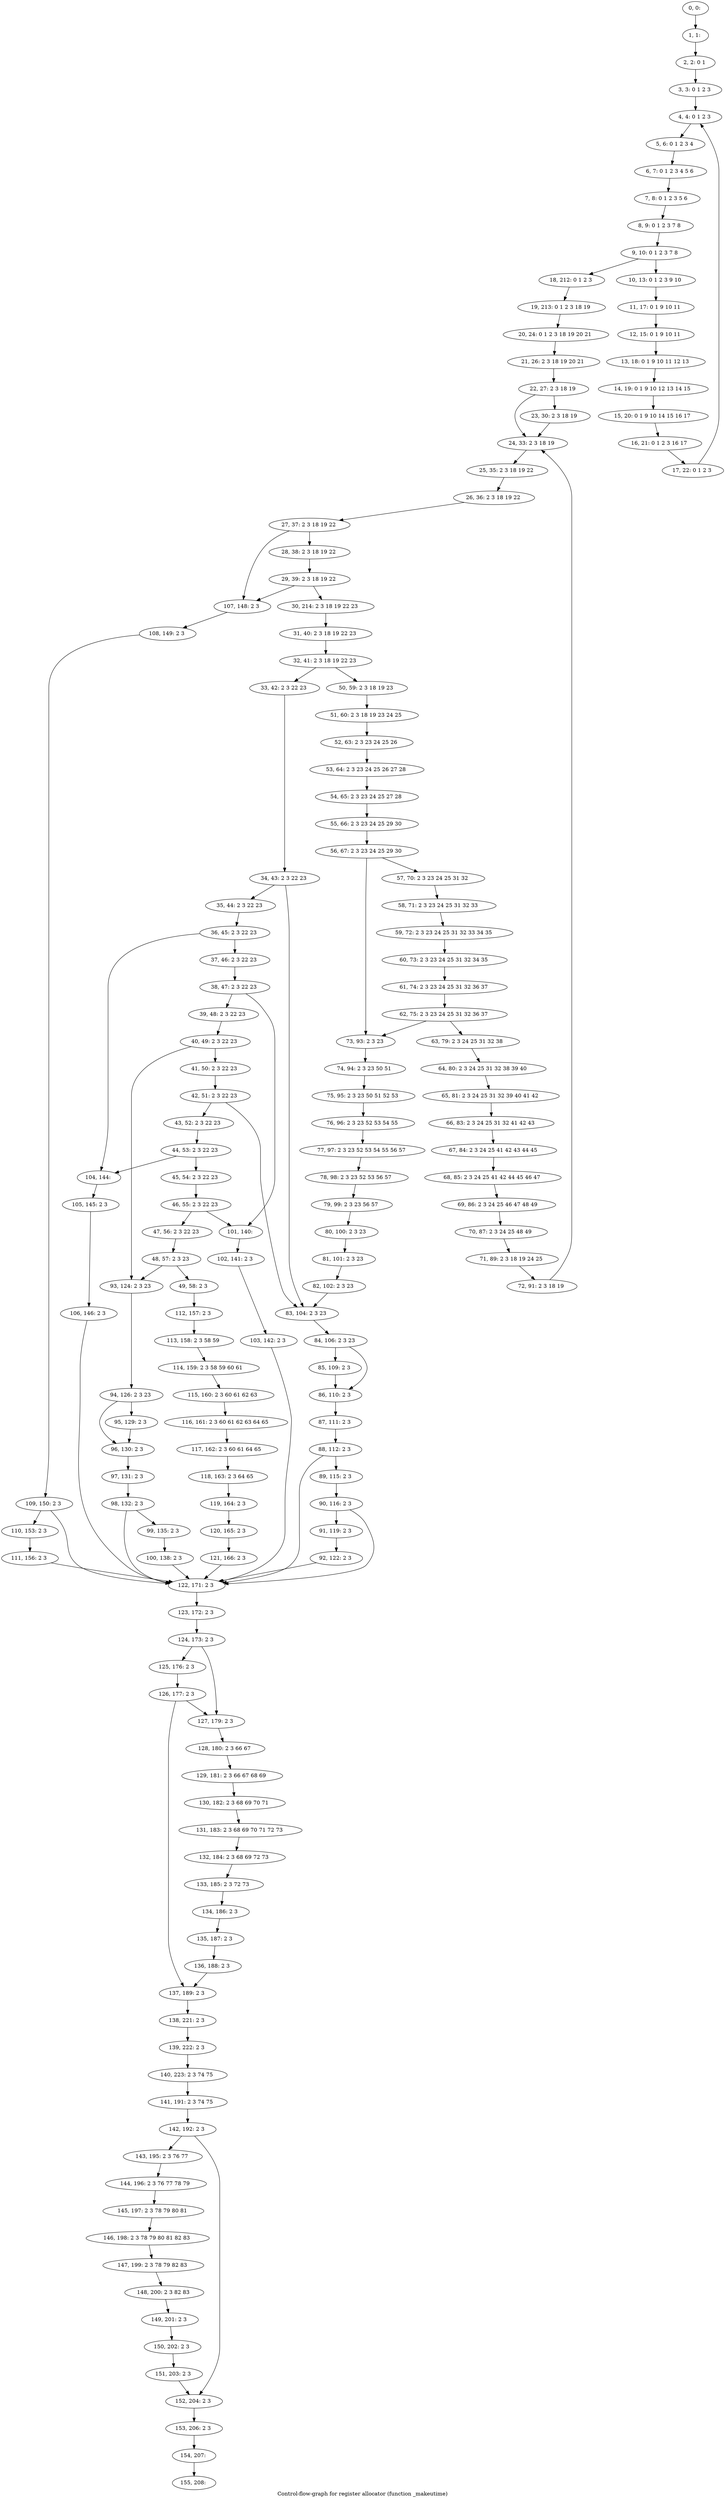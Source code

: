 digraph G {
graph [label="Control-flow-graph for register allocator (function _makeutime)"]
0[label="0, 0: "];
1[label="1, 1: "];
2[label="2, 2: 0 1 "];
3[label="3, 3: 0 1 2 3 "];
4[label="4, 4: 0 1 2 3 "];
5[label="5, 6: 0 1 2 3 4 "];
6[label="6, 7: 0 1 2 3 4 5 6 "];
7[label="7, 8: 0 1 2 3 5 6 "];
8[label="8, 9: 0 1 2 3 7 8 "];
9[label="9, 10: 0 1 2 3 7 8 "];
10[label="10, 13: 0 1 2 3 9 10 "];
11[label="11, 17: 0 1 9 10 11 "];
12[label="12, 15: 0 1 9 10 11 "];
13[label="13, 18: 0 1 9 10 11 12 13 "];
14[label="14, 19: 0 1 9 10 12 13 14 15 "];
15[label="15, 20: 0 1 9 10 14 15 16 17 "];
16[label="16, 21: 0 1 2 3 16 17 "];
17[label="17, 22: 0 1 2 3 "];
18[label="18, 212: 0 1 2 3 "];
19[label="19, 213: 0 1 2 3 18 19 "];
20[label="20, 24: 0 1 2 3 18 19 20 21 "];
21[label="21, 26: 2 3 18 19 20 21 "];
22[label="22, 27: 2 3 18 19 "];
23[label="23, 30: 2 3 18 19 "];
24[label="24, 33: 2 3 18 19 "];
25[label="25, 35: 2 3 18 19 22 "];
26[label="26, 36: 2 3 18 19 22 "];
27[label="27, 37: 2 3 18 19 22 "];
28[label="28, 38: 2 3 18 19 22 "];
29[label="29, 39: 2 3 18 19 22 "];
30[label="30, 214: 2 3 18 19 22 23 "];
31[label="31, 40: 2 3 18 19 22 23 "];
32[label="32, 41: 2 3 18 19 22 23 "];
33[label="33, 42: 2 3 22 23 "];
34[label="34, 43: 2 3 22 23 "];
35[label="35, 44: 2 3 22 23 "];
36[label="36, 45: 2 3 22 23 "];
37[label="37, 46: 2 3 22 23 "];
38[label="38, 47: 2 3 22 23 "];
39[label="39, 48: 2 3 22 23 "];
40[label="40, 49: 2 3 22 23 "];
41[label="41, 50: 2 3 22 23 "];
42[label="42, 51: 2 3 22 23 "];
43[label="43, 52: 2 3 22 23 "];
44[label="44, 53: 2 3 22 23 "];
45[label="45, 54: 2 3 22 23 "];
46[label="46, 55: 2 3 22 23 "];
47[label="47, 56: 2 3 22 23 "];
48[label="48, 57: 2 3 23 "];
49[label="49, 58: 2 3 "];
50[label="50, 59: 2 3 18 19 23 "];
51[label="51, 60: 2 3 18 19 23 24 25 "];
52[label="52, 63: 2 3 23 24 25 26 "];
53[label="53, 64: 2 3 23 24 25 26 27 28 "];
54[label="54, 65: 2 3 23 24 25 27 28 "];
55[label="55, 66: 2 3 23 24 25 29 30 "];
56[label="56, 67: 2 3 23 24 25 29 30 "];
57[label="57, 70: 2 3 23 24 25 31 32 "];
58[label="58, 71: 2 3 23 24 25 31 32 33 "];
59[label="59, 72: 2 3 23 24 25 31 32 33 34 35 "];
60[label="60, 73: 2 3 23 24 25 31 32 34 35 "];
61[label="61, 74: 2 3 23 24 25 31 32 36 37 "];
62[label="62, 75: 2 3 23 24 25 31 32 36 37 "];
63[label="63, 79: 2 3 24 25 31 32 38 "];
64[label="64, 80: 2 3 24 25 31 32 38 39 40 "];
65[label="65, 81: 2 3 24 25 31 32 39 40 41 42 "];
66[label="66, 83: 2 3 24 25 31 32 41 42 43 "];
67[label="67, 84: 2 3 24 25 41 42 43 44 45 "];
68[label="68, 85: 2 3 24 25 41 42 44 45 46 47 "];
69[label="69, 86: 2 3 24 25 46 47 48 49 "];
70[label="70, 87: 2 3 24 25 48 49 "];
71[label="71, 89: 2 3 18 19 24 25 "];
72[label="72, 91: 2 3 18 19 "];
73[label="73, 93: 2 3 23 "];
74[label="74, 94: 2 3 23 50 51 "];
75[label="75, 95: 2 3 23 50 51 52 53 "];
76[label="76, 96: 2 3 23 52 53 54 55 "];
77[label="77, 97: 2 3 23 52 53 54 55 56 57 "];
78[label="78, 98: 2 3 23 52 53 56 57 "];
79[label="79, 99: 2 3 23 56 57 "];
80[label="80, 100: 2 3 23 "];
81[label="81, 101: 2 3 23 "];
82[label="82, 102: 2 3 23 "];
83[label="83, 104: 2 3 23 "];
84[label="84, 106: 2 3 23 "];
85[label="85, 109: 2 3 "];
86[label="86, 110: 2 3 "];
87[label="87, 111: 2 3 "];
88[label="88, 112: 2 3 "];
89[label="89, 115: 2 3 "];
90[label="90, 116: 2 3 "];
91[label="91, 119: 2 3 "];
92[label="92, 122: 2 3 "];
93[label="93, 124: 2 3 23 "];
94[label="94, 126: 2 3 23 "];
95[label="95, 129: 2 3 "];
96[label="96, 130: 2 3 "];
97[label="97, 131: 2 3 "];
98[label="98, 132: 2 3 "];
99[label="99, 135: 2 3 "];
100[label="100, 138: 2 3 "];
101[label="101, 140: "];
102[label="102, 141: 2 3 "];
103[label="103, 142: 2 3 "];
104[label="104, 144: "];
105[label="105, 145: 2 3 "];
106[label="106, 146: 2 3 "];
107[label="107, 148: 2 3 "];
108[label="108, 149: 2 3 "];
109[label="109, 150: 2 3 "];
110[label="110, 153: 2 3 "];
111[label="111, 156: 2 3 "];
112[label="112, 157: 2 3 "];
113[label="113, 158: 2 3 58 59 "];
114[label="114, 159: 2 3 58 59 60 61 "];
115[label="115, 160: 2 3 60 61 62 63 "];
116[label="116, 161: 2 3 60 61 62 63 64 65 "];
117[label="117, 162: 2 3 60 61 64 65 "];
118[label="118, 163: 2 3 64 65 "];
119[label="119, 164: 2 3 "];
120[label="120, 165: 2 3 "];
121[label="121, 166: 2 3 "];
122[label="122, 171: 2 3 "];
123[label="123, 172: 2 3 "];
124[label="124, 173: 2 3 "];
125[label="125, 176: 2 3 "];
126[label="126, 177: 2 3 "];
127[label="127, 179: 2 3 "];
128[label="128, 180: 2 3 66 67 "];
129[label="129, 181: 2 3 66 67 68 69 "];
130[label="130, 182: 2 3 68 69 70 71 "];
131[label="131, 183: 2 3 68 69 70 71 72 73 "];
132[label="132, 184: 2 3 68 69 72 73 "];
133[label="133, 185: 2 3 72 73 "];
134[label="134, 186: 2 3 "];
135[label="135, 187: 2 3 "];
136[label="136, 188: 2 3 "];
137[label="137, 189: 2 3 "];
138[label="138, 221: 2 3 "];
139[label="139, 222: 2 3 "];
140[label="140, 223: 2 3 74 75 "];
141[label="141, 191: 2 3 74 75 "];
142[label="142, 192: 2 3 "];
143[label="143, 195: 2 3 76 77 "];
144[label="144, 196: 2 3 76 77 78 79 "];
145[label="145, 197: 2 3 78 79 80 81 "];
146[label="146, 198: 2 3 78 79 80 81 82 83 "];
147[label="147, 199: 2 3 78 79 82 83 "];
148[label="148, 200: 2 3 82 83 "];
149[label="149, 201: 2 3 "];
150[label="150, 202: 2 3 "];
151[label="151, 203: 2 3 "];
152[label="152, 204: 2 3 "];
153[label="153, 206: 2 3 "];
154[label="154, 207: "];
155[label="155, 208: "];
0->1 ;
1->2 ;
2->3 ;
3->4 ;
4->5 ;
5->6 ;
6->7 ;
7->8 ;
8->9 ;
9->10 ;
9->18 ;
10->11 ;
11->12 ;
12->13 ;
13->14 ;
14->15 ;
15->16 ;
16->17 ;
17->4 ;
18->19 ;
19->20 ;
20->21 ;
21->22 ;
22->23 ;
22->24 ;
23->24 ;
24->25 ;
25->26 ;
26->27 ;
27->28 ;
27->107 ;
28->29 ;
29->30 ;
29->107 ;
30->31 ;
31->32 ;
32->33 ;
32->50 ;
33->34 ;
34->35 ;
34->83 ;
35->36 ;
36->37 ;
36->104 ;
37->38 ;
38->39 ;
38->101 ;
39->40 ;
40->41 ;
40->93 ;
41->42 ;
42->43 ;
42->83 ;
43->44 ;
44->45 ;
44->104 ;
45->46 ;
46->47 ;
46->101 ;
47->48 ;
48->49 ;
48->93 ;
49->112 ;
50->51 ;
51->52 ;
52->53 ;
53->54 ;
54->55 ;
55->56 ;
56->57 ;
56->73 ;
57->58 ;
58->59 ;
59->60 ;
60->61 ;
61->62 ;
62->63 ;
62->73 ;
63->64 ;
64->65 ;
65->66 ;
66->67 ;
67->68 ;
68->69 ;
69->70 ;
70->71 ;
71->72 ;
72->24 ;
73->74 ;
74->75 ;
75->76 ;
76->77 ;
77->78 ;
78->79 ;
79->80 ;
80->81 ;
81->82 ;
82->83 ;
83->84 ;
84->85 ;
84->86 ;
85->86 ;
86->87 ;
87->88 ;
88->89 ;
88->122 ;
89->90 ;
90->91 ;
90->122 ;
91->92 ;
92->122 ;
93->94 ;
94->95 ;
94->96 ;
95->96 ;
96->97 ;
97->98 ;
98->99 ;
98->122 ;
99->100 ;
100->122 ;
101->102 ;
102->103 ;
103->122 ;
104->105 ;
105->106 ;
106->122 ;
107->108 ;
108->109 ;
109->110 ;
109->122 ;
110->111 ;
111->122 ;
112->113 ;
113->114 ;
114->115 ;
115->116 ;
116->117 ;
117->118 ;
118->119 ;
119->120 ;
120->121 ;
121->122 ;
122->123 ;
123->124 ;
124->125 ;
124->127 ;
125->126 ;
126->127 ;
126->137 ;
127->128 ;
128->129 ;
129->130 ;
130->131 ;
131->132 ;
132->133 ;
133->134 ;
134->135 ;
135->136 ;
136->137 ;
137->138 ;
138->139 ;
139->140 ;
140->141 ;
141->142 ;
142->143 ;
142->152 ;
143->144 ;
144->145 ;
145->146 ;
146->147 ;
147->148 ;
148->149 ;
149->150 ;
150->151 ;
151->152 ;
152->153 ;
153->154 ;
154->155 ;
}
